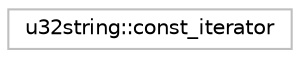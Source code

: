 digraph "Graphical Class Hierarchy"
{
 // LATEX_PDF_SIZE
  edge [fontname="Helvetica",fontsize="10",labelfontname="Helvetica",labelfontsize="10"];
  node [fontname="Helvetica",fontsize="10",shape=record];
  rankdir="LR";
  Node0 [label="u32string::const_iterator",height=0.2,width=0.4,color="grey75", fillcolor="white", style="filled",tooltip="STL iterator class."];
}
